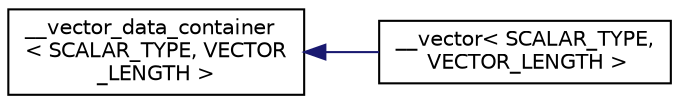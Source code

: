 digraph "Graphical Class Hierarchy"
{
  edge [fontname="Helvetica",fontsize="10",labelfontname="Helvetica",labelfontsize="10"];
  node [fontname="Helvetica",fontsize="10",shape=record];
  rankdir="LR";
  Node1 [label="__vector_data_container\l\< SCALAR_TYPE, VECTOR\l_LENGTH \>",height=0.2,width=0.4,color="black", fillcolor="white", style="filled",URL="$class____vector__data__container.html"];
  Node1 -> Node2 [dir="back",color="midnightblue",fontsize="10",style="solid",fontname="Helvetica"];
  Node2 [label="__vector\< SCALAR_TYPE,\l VECTOR_LENGTH \>",height=0.2,width=0.4,color="black", fillcolor="white", style="filled",URL="$class____vector.html"];
}
